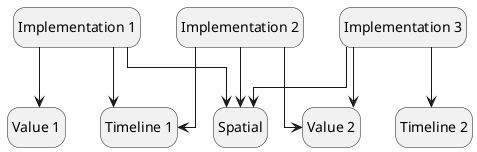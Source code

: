 @startuml caiman_specification

hide empty description
skinparam linetype ortho

'State Blocks

state "Value 2" as Value1
state "Value 1" as Value2
state "Timeline 1" as Timeline1
state "Timeline 2" as Timeline2
state "Spatial" as Spatial

state "Implementation 2" as Implementation1
state "Implementation 3" as Implementation2
state "Implementation 1" as Implementation3

Implementation1 --> Value1
Implementation2 --> Value1
Implementation3 --> Value2

Implementation1 --> Timeline1
Implementation2 --> Timeline2
Implementation3 --> Timeline1

Implementation1 --> Spatial
Implementation2 --> Spatial
Implementation3 --> Spatial

@enduml